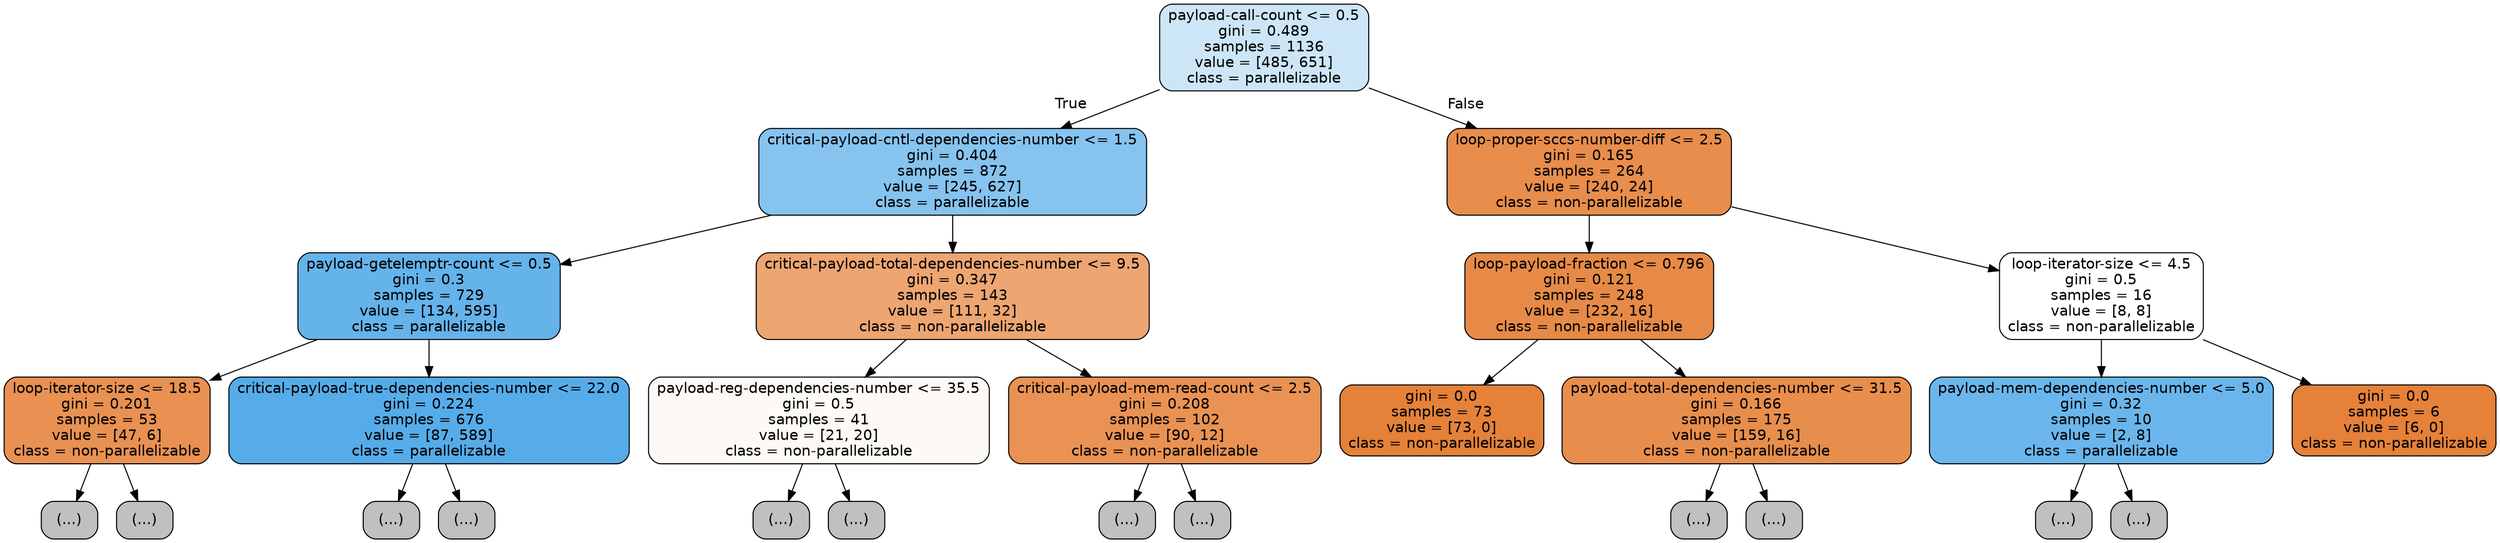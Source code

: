 digraph Tree {
node [shape=box, style="filled, rounded", color="black", fontname=helvetica] ;
edge [fontname=helvetica] ;
0 [label="payload-call-count <= 0.5\ngini = 0.489\nsamples = 1136\nvalue = [485, 651]\nclass = parallelizable", fillcolor="#399de541"] ;
1 [label="critical-payload-cntl-dependencies-number <= 1.5\ngini = 0.404\nsamples = 872\nvalue = [245, 627]\nclass = parallelizable", fillcolor="#399de59b"] ;
0 -> 1 [labeldistance=2.5, labelangle=45, headlabel="True"] ;
2 [label="payload-getelemptr-count <= 0.5\ngini = 0.3\nsamples = 729\nvalue = [134, 595]\nclass = parallelizable", fillcolor="#399de5c6"] ;
1 -> 2 ;
3 [label="loop-iterator-size <= 18.5\ngini = 0.201\nsamples = 53\nvalue = [47, 6]\nclass = non-parallelizable", fillcolor="#e58139de"] ;
2 -> 3 ;
4 [label="(...)", fillcolor="#C0C0C0"] ;
3 -> 4 ;
9 [label="(...)", fillcolor="#C0C0C0"] ;
3 -> 9 ;
20 [label="critical-payload-true-dependencies-number <= 22.0\ngini = 0.224\nsamples = 676\nvalue = [87, 589]\nclass = parallelizable", fillcolor="#399de5d9"] ;
2 -> 20 ;
21 [label="(...)", fillcolor="#C0C0C0"] ;
20 -> 21 ;
126 [label="(...)", fillcolor="#C0C0C0"] ;
20 -> 126 ;
131 [label="critical-payload-total-dependencies-number <= 9.5\ngini = 0.347\nsamples = 143\nvalue = [111, 32]\nclass = non-parallelizable", fillcolor="#e58139b5"] ;
1 -> 131 ;
132 [label="payload-reg-dependencies-number <= 35.5\ngini = 0.5\nsamples = 41\nvalue = [21, 20]\nclass = non-parallelizable", fillcolor="#e581390c"] ;
131 -> 132 ;
133 [label="(...)", fillcolor="#C0C0C0"] ;
132 -> 133 ;
148 [label="(...)", fillcolor="#C0C0C0"] ;
132 -> 148 ;
151 [label="critical-payload-mem-read-count <= 2.5\ngini = 0.208\nsamples = 102\nvalue = [90, 12]\nclass = non-parallelizable", fillcolor="#e58139dd"] ;
131 -> 151 ;
152 [label="(...)", fillcolor="#C0C0C0"] ;
151 -> 152 ;
165 [label="(...)", fillcolor="#C0C0C0"] ;
151 -> 165 ;
178 [label="loop-proper-sccs-number-diff <= 2.5\ngini = 0.165\nsamples = 264\nvalue = [240, 24]\nclass = non-parallelizable", fillcolor="#e58139e6"] ;
0 -> 178 [labeldistance=2.5, labelangle=-45, headlabel="False"] ;
179 [label="loop-payload-fraction <= 0.796\ngini = 0.121\nsamples = 248\nvalue = [232, 16]\nclass = non-parallelizable", fillcolor="#e58139ed"] ;
178 -> 179 ;
180 [label="gini = 0.0\nsamples = 73\nvalue = [73, 0]\nclass = non-parallelizable", fillcolor="#e58139ff"] ;
179 -> 180 ;
181 [label="payload-total-dependencies-number <= 31.5\ngini = 0.166\nsamples = 175\nvalue = [159, 16]\nclass = non-parallelizable", fillcolor="#e58139e5"] ;
179 -> 181 ;
182 [label="(...)", fillcolor="#C0C0C0"] ;
181 -> 182 ;
191 [label="(...)", fillcolor="#C0C0C0"] ;
181 -> 191 ;
204 [label="loop-iterator-size <= 4.5\ngini = 0.5\nsamples = 16\nvalue = [8, 8]\nclass = non-parallelizable", fillcolor="#e5813900"] ;
178 -> 204 ;
205 [label="payload-mem-dependencies-number <= 5.0\ngini = 0.32\nsamples = 10\nvalue = [2, 8]\nclass = parallelizable", fillcolor="#399de5bf"] ;
204 -> 205 ;
206 [label="(...)", fillcolor="#C0C0C0"] ;
205 -> 206 ;
207 [label="(...)", fillcolor="#C0C0C0"] ;
205 -> 207 ;
208 [label="gini = 0.0\nsamples = 6\nvalue = [6, 0]\nclass = non-parallelizable", fillcolor="#e58139ff"] ;
204 -> 208 ;
}